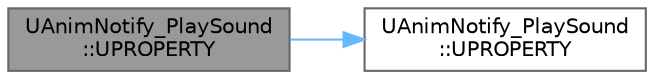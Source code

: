digraph "UAnimNotify_PlaySound::UPROPERTY"
{
 // INTERACTIVE_SVG=YES
 // LATEX_PDF_SIZE
  bgcolor="transparent";
  edge [fontname=Helvetica,fontsize=10,labelfontname=Helvetica,labelfontsize=10];
  node [fontname=Helvetica,fontsize=10,shape=box,height=0.2,width=0.4];
  rankdir="LR";
  Node1 [id="Node000001",label="UAnimNotify_PlaySound\l::UPROPERTY",height=0.2,width=0.4,color="gray40", fillcolor="grey60", style="filled", fontcolor="black",tooltip=" "];
  Node1 -> Node2 [id="edge1_Node000001_Node000002",color="steelblue1",style="solid",tooltip=" "];
  Node2 [id="Node000002",label="UAnimNotify_PlaySound\l::UPROPERTY",height=0.2,width=0.4,color="grey40", fillcolor="white", style="filled",URL="$d2/de3/classUAnimNotify__PlaySound.html#a1a6b59199903ae67c6b31799af387293",tooltip=" "];
}
